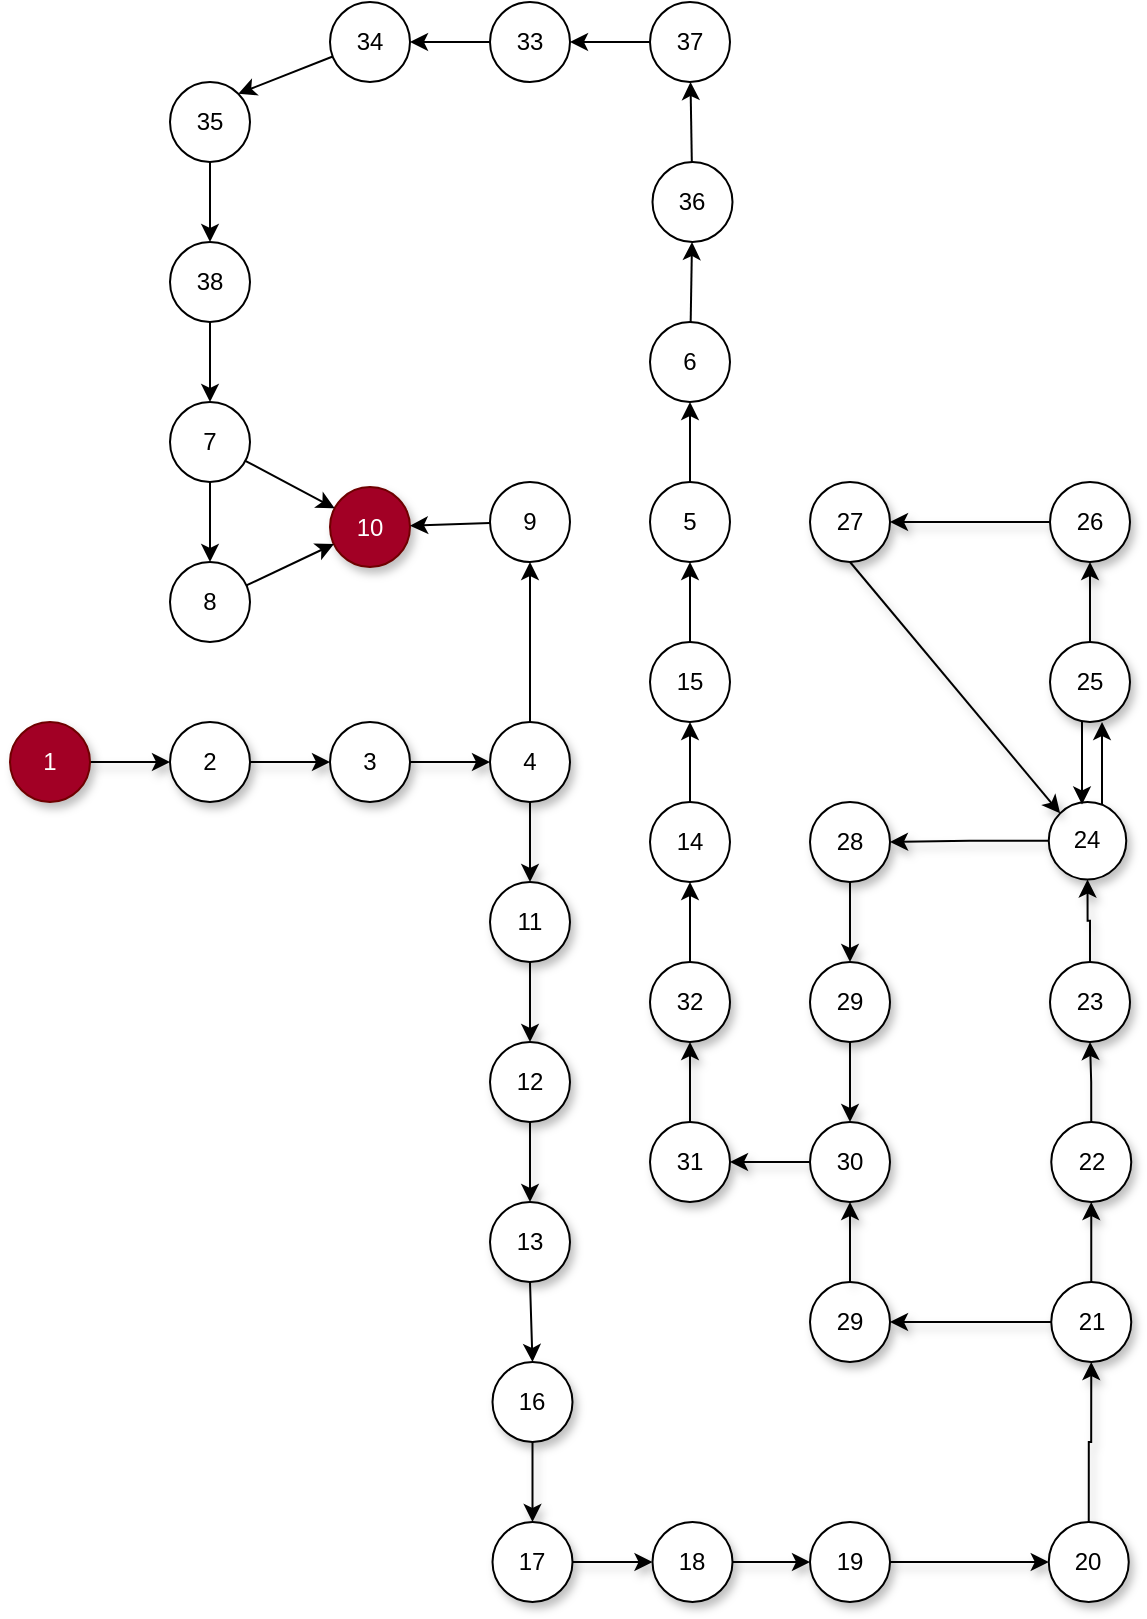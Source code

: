 <mxfile version="24.2.5" type="device">
  <diagram name="Page-1" id="NSe0r-uk9wWjGOTRie95">
    <mxGraphModel dx="1532" dy="828" grid="1" gridSize="10" guides="1" tooltips="1" connect="1" arrows="1" fold="1" page="1" pageScale="2" pageWidth="1000" pageHeight="700" math="0" shadow="0">
      <root>
        <mxCell id="0" />
        <mxCell id="1" parent="0" />
        <mxCell id="k-RHDvBSSKnSWE7sQ61J-137" value="" style="edgeStyle=orthogonalEdgeStyle;rounded=0;orthogonalLoop=1;jettySize=auto;html=1;strokeWidth=1;shadow=1;" parent="1" source="k-RHDvBSSKnSWE7sQ61J-138" target="k-RHDvBSSKnSWE7sQ61J-140" edge="1">
          <mxGeometry relative="1" as="geometry" />
        </mxCell>
        <mxCell id="k-RHDvBSSKnSWE7sQ61J-138" value="1" style="ellipse;whiteSpace=wrap;html=1;aspect=fixed;fillColor=#a20025;fontColor=#ffffff;strokeColor=#6F0000;strokeWidth=1;shadow=1;" parent="1" vertex="1">
          <mxGeometry x="480" y="600" width="40" height="40" as="geometry" />
        </mxCell>
        <mxCell id="k-RHDvBSSKnSWE7sQ61J-139" value="" style="edgeStyle=orthogonalEdgeStyle;rounded=0;orthogonalLoop=1;jettySize=auto;html=1;strokeWidth=1;shadow=1;" parent="1" source="k-RHDvBSSKnSWE7sQ61J-140" target="k-RHDvBSSKnSWE7sQ61J-142" edge="1">
          <mxGeometry relative="1" as="geometry" />
        </mxCell>
        <mxCell id="k-RHDvBSSKnSWE7sQ61J-140" value="2" style="ellipse;whiteSpace=wrap;html=1;aspect=fixed;strokeWidth=1;shadow=1;" parent="1" vertex="1">
          <mxGeometry x="560" y="600" width="40" height="40" as="geometry" />
        </mxCell>
        <mxCell id="k-RHDvBSSKnSWE7sQ61J-141" value="" style="edgeStyle=orthogonalEdgeStyle;rounded=0;orthogonalLoop=1;jettySize=auto;html=1;strokeWidth=1;shadow=1;" parent="1" source="k-RHDvBSSKnSWE7sQ61J-142" target="k-RHDvBSSKnSWE7sQ61J-144" edge="1">
          <mxGeometry relative="1" as="geometry" />
        </mxCell>
        <mxCell id="k-RHDvBSSKnSWE7sQ61J-142" value="3" style="ellipse;whiteSpace=wrap;html=1;aspect=fixed;strokeWidth=1;shadow=1;" parent="1" vertex="1">
          <mxGeometry x="640.0" y="600" width="40" height="40" as="geometry" />
        </mxCell>
        <mxCell id="k-RHDvBSSKnSWE7sQ61J-143" value="" style="edgeStyle=orthogonalEdgeStyle;rounded=0;orthogonalLoop=1;jettySize=auto;html=1;strokeWidth=1;shadow=1;" parent="1" source="k-RHDvBSSKnSWE7sQ61J-144" target="k-RHDvBSSKnSWE7sQ61J-146" edge="1">
          <mxGeometry relative="1" as="geometry" />
        </mxCell>
        <mxCell id="aRPm_8BDV5CuRt_E5lMA-65" style="edgeStyle=none;rounded=0;orthogonalLoop=1;jettySize=auto;html=1;exitX=0.5;exitY=0;exitDx=0;exitDy=0;entryX=0.5;entryY=1;entryDx=0;entryDy=0;" edge="1" parent="1" source="k-RHDvBSSKnSWE7sQ61J-144" target="aRPm_8BDV5CuRt_E5lMA-26">
          <mxGeometry relative="1" as="geometry" />
        </mxCell>
        <mxCell id="k-RHDvBSSKnSWE7sQ61J-144" value="4" style="ellipse;whiteSpace=wrap;html=1;aspect=fixed;strokeWidth=1;shadow=1;" parent="1" vertex="1">
          <mxGeometry x="720" y="600" width="40" height="40" as="geometry" />
        </mxCell>
        <mxCell id="k-RHDvBSSKnSWE7sQ61J-145" value="" style="edgeStyle=orthogonalEdgeStyle;rounded=0;orthogonalLoop=1;jettySize=auto;html=1;strokeWidth=1;shadow=1;" parent="1" source="k-RHDvBSSKnSWE7sQ61J-146" target="k-RHDvBSSKnSWE7sQ61J-148" edge="1">
          <mxGeometry relative="1" as="geometry" />
        </mxCell>
        <mxCell id="k-RHDvBSSKnSWE7sQ61J-146" value="11" style="ellipse;whiteSpace=wrap;html=1;aspect=fixed;strokeWidth=1;shadow=1;" parent="1" vertex="1">
          <mxGeometry x="720" y="680" width="40" height="40" as="geometry" />
        </mxCell>
        <mxCell id="k-RHDvBSSKnSWE7sQ61J-147" value="" style="edgeStyle=orthogonalEdgeStyle;rounded=0;orthogonalLoop=1;jettySize=auto;html=1;strokeWidth=1;shadow=1;" parent="1" source="k-RHDvBSSKnSWE7sQ61J-148" target="k-RHDvBSSKnSWE7sQ61J-150" edge="1">
          <mxGeometry relative="1" as="geometry" />
        </mxCell>
        <mxCell id="k-RHDvBSSKnSWE7sQ61J-148" value="12" style="ellipse;whiteSpace=wrap;html=1;aspect=fixed;strokeWidth=1;shadow=1;" parent="1" vertex="1">
          <mxGeometry x="720" y="760" width="40" height="40" as="geometry" />
        </mxCell>
        <mxCell id="aRPm_8BDV5CuRt_E5lMA-63" style="edgeStyle=none;rounded=0;orthogonalLoop=1;jettySize=auto;html=1;exitX=0.5;exitY=1;exitDx=0;exitDy=0;entryX=0.5;entryY=0;entryDx=0;entryDy=0;" edge="1" parent="1" source="k-RHDvBSSKnSWE7sQ61J-150" target="k-RHDvBSSKnSWE7sQ61J-152">
          <mxGeometry relative="1" as="geometry" />
        </mxCell>
        <mxCell id="k-RHDvBSSKnSWE7sQ61J-150" value="13" style="ellipse;whiteSpace=wrap;html=1;aspect=fixed;strokeWidth=1;shadow=1;" parent="1" vertex="1">
          <mxGeometry x="720" y="840" width="40" height="40" as="geometry" />
        </mxCell>
        <mxCell id="k-RHDvBSSKnSWE7sQ61J-151" value="" style="edgeStyle=orthogonalEdgeStyle;rounded=0;orthogonalLoop=1;jettySize=auto;html=1;strokeWidth=1;shadow=1;" parent="1" source="k-RHDvBSSKnSWE7sQ61J-152" target="k-RHDvBSSKnSWE7sQ61J-154" edge="1">
          <mxGeometry relative="1" as="geometry" />
        </mxCell>
        <mxCell id="k-RHDvBSSKnSWE7sQ61J-152" value="16" style="ellipse;whiteSpace=wrap;html=1;aspect=fixed;strokeWidth=1;shadow=1;" parent="1" vertex="1">
          <mxGeometry x="721.25" y="920" width="40" height="40" as="geometry" />
        </mxCell>
        <mxCell id="k-RHDvBSSKnSWE7sQ61J-153" value="" style="edgeStyle=orthogonalEdgeStyle;rounded=0;orthogonalLoop=1;jettySize=auto;html=1;strokeWidth=1;shadow=1;" parent="1" source="k-RHDvBSSKnSWE7sQ61J-154" target="k-RHDvBSSKnSWE7sQ61J-156" edge="1">
          <mxGeometry relative="1" as="geometry" />
        </mxCell>
        <mxCell id="k-RHDvBSSKnSWE7sQ61J-154" value="17" style="ellipse;whiteSpace=wrap;html=1;aspect=fixed;strokeWidth=1;shadow=1;" parent="1" vertex="1">
          <mxGeometry x="721.25" y="1000" width="40" height="40" as="geometry" />
        </mxCell>
        <mxCell id="k-RHDvBSSKnSWE7sQ61J-155" value="" style="edgeStyle=orthogonalEdgeStyle;rounded=0;orthogonalLoop=1;jettySize=auto;html=1;strokeWidth=1;shadow=1;" parent="1" source="k-RHDvBSSKnSWE7sQ61J-156" target="k-RHDvBSSKnSWE7sQ61J-158" edge="1">
          <mxGeometry relative="1" as="geometry" />
        </mxCell>
        <mxCell id="k-RHDvBSSKnSWE7sQ61J-156" value="18" style="ellipse;whiteSpace=wrap;html=1;aspect=fixed;strokeWidth=1;shadow=1;" parent="1" vertex="1">
          <mxGeometry x="801.25" y="1000" width="40" height="40" as="geometry" />
        </mxCell>
        <mxCell id="k-RHDvBSSKnSWE7sQ61J-157" value="" style="edgeStyle=orthogonalEdgeStyle;rounded=0;orthogonalLoop=1;jettySize=auto;html=1;strokeWidth=1;shadow=1;" parent="1" source="k-RHDvBSSKnSWE7sQ61J-158" target="k-RHDvBSSKnSWE7sQ61J-160" edge="1">
          <mxGeometry relative="1" as="geometry" />
        </mxCell>
        <mxCell id="k-RHDvBSSKnSWE7sQ61J-158" value="19" style="ellipse;whiteSpace=wrap;html=1;aspect=fixed;strokeWidth=1;shadow=1;" parent="1" vertex="1">
          <mxGeometry x="880" y="1000" width="40" height="40" as="geometry" />
        </mxCell>
        <mxCell id="k-RHDvBSSKnSWE7sQ61J-159" value="" style="edgeStyle=orthogonalEdgeStyle;rounded=0;orthogonalLoop=1;jettySize=auto;html=1;strokeWidth=1;shadow=1;" parent="1" source="k-RHDvBSSKnSWE7sQ61J-160" target="k-RHDvBSSKnSWE7sQ61J-163" edge="1">
          <mxGeometry relative="1" as="geometry" />
        </mxCell>
        <mxCell id="k-RHDvBSSKnSWE7sQ61J-160" value="20" style="ellipse;whiteSpace=wrap;html=1;aspect=fixed;strokeWidth=1;shadow=1;" parent="1" vertex="1">
          <mxGeometry x="999.38" y="1000" width="40" height="40" as="geometry" />
        </mxCell>
        <mxCell id="k-RHDvBSSKnSWE7sQ61J-161" value="" style="edgeStyle=orthogonalEdgeStyle;rounded=0;orthogonalLoop=1;jettySize=auto;html=1;strokeWidth=1;shadow=1;" parent="1" source="k-RHDvBSSKnSWE7sQ61J-163" target="k-RHDvBSSKnSWE7sQ61J-164" edge="1">
          <mxGeometry relative="1" as="geometry" />
        </mxCell>
        <mxCell id="k-RHDvBSSKnSWE7sQ61J-162" value="" style="edgeStyle=orthogonalEdgeStyle;rounded=0;orthogonalLoop=1;jettySize=auto;html=1;strokeWidth=1;shadow=1;" parent="1" source="k-RHDvBSSKnSWE7sQ61J-163" target="k-RHDvBSSKnSWE7sQ61J-166" edge="1">
          <mxGeometry relative="1" as="geometry" />
        </mxCell>
        <mxCell id="k-RHDvBSSKnSWE7sQ61J-163" value="21" style="ellipse;whiteSpace=wrap;html=1;aspect=fixed;strokeWidth=1;shadow=1;" parent="1" vertex="1">
          <mxGeometry x="1000.63" y="880" width="40" height="40" as="geometry" />
        </mxCell>
        <mxCell id="k-RHDvBSSKnSWE7sQ61J-164" value="29" style="ellipse;whiteSpace=wrap;html=1;aspect=fixed;strokeWidth=1;shadow=1;" parent="1" vertex="1">
          <mxGeometry x="880" y="880" width="40" height="40" as="geometry" />
        </mxCell>
        <mxCell id="k-RHDvBSSKnSWE7sQ61J-165" value="" style="edgeStyle=orthogonalEdgeStyle;rounded=0;orthogonalLoop=1;jettySize=auto;html=1;strokeWidth=1;shadow=1;" parent="1" source="k-RHDvBSSKnSWE7sQ61J-166" target="k-RHDvBSSKnSWE7sQ61J-168" edge="1">
          <mxGeometry relative="1" as="geometry" />
        </mxCell>
        <mxCell id="k-RHDvBSSKnSWE7sQ61J-166" value="22" style="ellipse;whiteSpace=wrap;html=1;aspect=fixed;strokeWidth=1;shadow=1;" parent="1" vertex="1">
          <mxGeometry x="1000.63" y="800" width="40" height="40" as="geometry" />
        </mxCell>
        <mxCell id="k-RHDvBSSKnSWE7sQ61J-167" value="" style="edgeStyle=orthogonalEdgeStyle;rounded=0;orthogonalLoop=1;jettySize=auto;html=1;strokeWidth=1;shadow=1;" parent="1" source="k-RHDvBSSKnSWE7sQ61J-168" target="k-RHDvBSSKnSWE7sQ61J-171" edge="1">
          <mxGeometry relative="1" as="geometry" />
        </mxCell>
        <mxCell id="k-RHDvBSSKnSWE7sQ61J-168" value="23" style="ellipse;whiteSpace=wrap;html=1;aspect=fixed;strokeWidth=1;shadow=1;" parent="1" vertex="1">
          <mxGeometry x="1000" y="720" width="40" height="40" as="geometry" />
        </mxCell>
        <mxCell id="k-RHDvBSSKnSWE7sQ61J-169" value="" style="edgeStyle=orthogonalEdgeStyle;rounded=0;orthogonalLoop=1;jettySize=auto;html=1;strokeWidth=1;shadow=1;" parent="1" source="k-RHDvBSSKnSWE7sQ61J-171" target="k-RHDvBSSKnSWE7sQ61J-173" edge="1">
          <mxGeometry relative="1" as="geometry" />
        </mxCell>
        <mxCell id="aRPm_8BDV5CuRt_E5lMA-8" value="" style="edgeStyle=none;rounded=0;orthogonalLoop=1;jettySize=auto;html=1;" edge="1" parent="1">
          <mxGeometry relative="1" as="geometry">
            <mxPoint x="1026.005" y="641.25" as="sourcePoint" />
            <mxPoint x="1026.01" y="600" as="targetPoint" />
          </mxGeometry>
        </mxCell>
        <mxCell id="k-RHDvBSSKnSWE7sQ61J-171" value="24" style="ellipse;whiteSpace=wrap;html=1;aspect=fixed;strokeWidth=1;shadow=1;" parent="1" vertex="1">
          <mxGeometry x="999.38" y="640" width="38.75" height="38.75" as="geometry" />
        </mxCell>
        <mxCell id="k-RHDvBSSKnSWE7sQ61J-172" value="" style="edgeStyle=orthogonalEdgeStyle;rounded=0;orthogonalLoop=1;jettySize=auto;html=1;strokeWidth=1;shadow=1;" parent="1" source="k-RHDvBSSKnSWE7sQ61J-173" target="k-RHDvBSSKnSWE7sQ61J-182" edge="1">
          <mxGeometry relative="1" as="geometry" />
        </mxCell>
        <mxCell id="k-RHDvBSSKnSWE7sQ61J-173" value="28" style="ellipse;whiteSpace=wrap;html=1;aspect=fixed;strokeWidth=1;shadow=1;" parent="1" vertex="1">
          <mxGeometry x="880" y="640" width="40" height="40" as="geometry" />
        </mxCell>
        <mxCell id="k-RHDvBSSKnSWE7sQ61J-174" value="" style="edgeStyle=orthogonalEdgeStyle;rounded=0;orthogonalLoop=1;jettySize=auto;html=1;strokeWidth=1;shadow=1;" parent="1" source="k-RHDvBSSKnSWE7sQ61J-175" target="k-RHDvBSSKnSWE7sQ61J-178" edge="1">
          <mxGeometry relative="1" as="geometry" />
        </mxCell>
        <mxCell id="aRPm_8BDV5CuRt_E5lMA-7" value="" style="edgeStyle=none;rounded=0;orthogonalLoop=1;jettySize=auto;html=1;" edge="1" parent="1">
          <mxGeometry relative="1" as="geometry">
            <mxPoint x="1016.01" y="600" as="sourcePoint" />
            <mxPoint x="1016.005" y="641.25" as="targetPoint" />
          </mxGeometry>
        </mxCell>
        <mxCell id="k-RHDvBSSKnSWE7sQ61J-175" value="25" style="ellipse;whiteSpace=wrap;html=1;aspect=fixed;strokeWidth=1;shadow=1;" parent="1" vertex="1">
          <mxGeometry x="1000.0" y="560" width="40" height="40" as="geometry" />
        </mxCell>
        <mxCell id="k-RHDvBSSKnSWE7sQ61J-177" value="" style="edgeStyle=orthogonalEdgeStyle;rounded=0;orthogonalLoop=1;jettySize=auto;html=1;strokeWidth=1;shadow=1;" parent="1" source="k-RHDvBSSKnSWE7sQ61J-178" target="k-RHDvBSSKnSWE7sQ61J-179" edge="1">
          <mxGeometry relative="1" as="geometry" />
        </mxCell>
        <mxCell id="k-RHDvBSSKnSWE7sQ61J-178" value="26" style="ellipse;whiteSpace=wrap;html=1;aspect=fixed;strokeWidth=1;shadow=1;" parent="1" vertex="1">
          <mxGeometry x="1000" y="480" width="40" height="40" as="geometry" />
        </mxCell>
        <mxCell id="k-RHDvBSSKnSWE7sQ61J-179" value="27" style="ellipse;whiteSpace=wrap;html=1;aspect=fixed;strokeWidth=1;shadow=1;" parent="1" vertex="1">
          <mxGeometry x="880" y="480" width="40" height="40" as="geometry" />
        </mxCell>
        <mxCell id="k-RHDvBSSKnSWE7sQ61J-181" value="" style="edgeStyle=orthogonalEdgeStyle;rounded=0;orthogonalLoop=1;jettySize=auto;html=1;strokeWidth=1;shadow=1;" parent="1" source="k-RHDvBSSKnSWE7sQ61J-182" target="k-RHDvBSSKnSWE7sQ61J-184" edge="1">
          <mxGeometry relative="1" as="geometry" />
        </mxCell>
        <mxCell id="k-RHDvBSSKnSWE7sQ61J-182" value="29" style="ellipse;whiteSpace=wrap;html=1;aspect=fixed;strokeWidth=1;shadow=1;" parent="1" vertex="1">
          <mxGeometry x="880" y="720" width="40" height="40" as="geometry" />
        </mxCell>
        <mxCell id="k-RHDvBSSKnSWE7sQ61J-183" value="" style="edgeStyle=orthogonalEdgeStyle;rounded=0;orthogonalLoop=1;jettySize=auto;html=1;strokeWidth=1;shadow=1;" parent="1" source="k-RHDvBSSKnSWE7sQ61J-184" edge="1">
          <mxGeometry relative="1" as="geometry">
            <mxPoint x="840" y="820" as="targetPoint" />
          </mxGeometry>
        </mxCell>
        <mxCell id="k-RHDvBSSKnSWE7sQ61J-184" value="30" style="ellipse;whiteSpace=wrap;html=1;aspect=fixed;strokeWidth=1;shadow=1;" parent="1" vertex="1">
          <mxGeometry x="880" y="800" width="40" height="40" as="geometry" />
        </mxCell>
        <mxCell id="k-RHDvBSSKnSWE7sQ61J-185" value="" style="edgeStyle=orthogonalEdgeStyle;rounded=0;orthogonalLoop=1;jettySize=auto;html=1;strokeWidth=1;shadow=1;" parent="1" source="k-RHDvBSSKnSWE7sQ61J-186" target="k-RHDvBSSKnSWE7sQ61J-188" edge="1">
          <mxGeometry relative="1" as="geometry" />
        </mxCell>
        <mxCell id="k-RHDvBSSKnSWE7sQ61J-186" value="31" style="ellipse;whiteSpace=wrap;html=1;aspect=fixed;strokeWidth=1;shadow=1;" parent="1" vertex="1">
          <mxGeometry x="800" y="800" width="40" height="40" as="geometry" />
        </mxCell>
        <mxCell id="aRPm_8BDV5CuRt_E5lMA-72" value="" style="edgeStyle=none;rounded=0;orthogonalLoop=1;jettySize=auto;html=1;" edge="1" parent="1" source="k-RHDvBSSKnSWE7sQ61J-188" target="aRPm_8BDV5CuRt_E5lMA-22">
          <mxGeometry relative="1" as="geometry" />
        </mxCell>
        <mxCell id="k-RHDvBSSKnSWE7sQ61J-188" value="32" style="ellipse;whiteSpace=wrap;html=1;aspect=fixed;strokeWidth=1;shadow=1;" parent="1" vertex="1">
          <mxGeometry x="800" y="720" width="40" height="40" as="geometry" />
        </mxCell>
        <mxCell id="k-RHDvBSSKnSWE7sQ61J-215" value="10" style="ellipse;whiteSpace=wrap;html=1;aspect=fixed;fillColor=#a20025;fontColor=#ffffff;strokeColor=#6F0000;strokeWidth=1;shadow=1;" parent="1" vertex="1">
          <mxGeometry x="640" y="482.5" width="40" height="40" as="geometry" />
        </mxCell>
        <mxCell id="k-RHDvBSSKnSWE7sQ61J-218" value="" style="endArrow=classic;html=1;rounded=0;exitX=0.5;exitY=0;exitDx=0;exitDy=0;entryX=0.5;entryY=1;entryDx=0;entryDy=0;strokeWidth=1;shadow=1;" parent="1" source="k-RHDvBSSKnSWE7sQ61J-164" target="k-RHDvBSSKnSWE7sQ61J-184" edge="1">
          <mxGeometry width="50" height="50" relative="1" as="geometry">
            <mxPoint x="870" y="1240" as="sourcePoint" />
            <mxPoint x="920" y="1190" as="targetPoint" />
          </mxGeometry>
        </mxCell>
        <mxCell id="uq4Sb5r7c7uuLDeRoh1s-4" value="" style="endArrow=classic;html=1;rounded=0;entryX=0;entryY=0;entryDx=0;entryDy=0;exitX=0.5;exitY=1;exitDx=0;exitDy=0;strokeWidth=1;shadow=1;" parent="1" source="k-RHDvBSSKnSWE7sQ61J-179" target="k-RHDvBSSKnSWE7sQ61J-171" edge="1">
          <mxGeometry width="50" height="50" relative="1" as="geometry">
            <mxPoint x="770" y="940" as="sourcePoint" />
            <mxPoint x="820" y="890" as="targetPoint" />
          </mxGeometry>
        </mxCell>
        <mxCell id="aRPm_8BDV5CuRt_E5lMA-25" value="" style="edgeStyle=none;rounded=0;orthogonalLoop=1;jettySize=auto;html=1;" edge="1" parent="1" source="aRPm_8BDV5CuRt_E5lMA-22" target="aRPm_8BDV5CuRt_E5lMA-24">
          <mxGeometry relative="1" as="geometry" />
        </mxCell>
        <mxCell id="aRPm_8BDV5CuRt_E5lMA-22" value="14" style="ellipse;whiteSpace=wrap;html=1;aspect=fixed;" vertex="1" parent="1">
          <mxGeometry x="800" y="640" width="40" height="40" as="geometry" />
        </mxCell>
        <mxCell id="aRPm_8BDV5CuRt_E5lMA-29" value="" style="edgeStyle=none;rounded=0;orthogonalLoop=1;jettySize=auto;html=1;" edge="1" parent="1" source="aRPm_8BDV5CuRt_E5lMA-24" target="aRPm_8BDV5CuRt_E5lMA-27">
          <mxGeometry relative="1" as="geometry" />
        </mxCell>
        <mxCell id="aRPm_8BDV5CuRt_E5lMA-24" value="15" style="ellipse;whiteSpace=wrap;html=1;aspect=fixed;" vertex="1" parent="1">
          <mxGeometry x="800" y="560" width="40" height="40" as="geometry" />
        </mxCell>
        <mxCell id="aRPm_8BDV5CuRt_E5lMA-66" value="" style="edgeStyle=none;rounded=0;orthogonalLoop=1;jettySize=auto;html=1;" edge="1" parent="1" source="aRPm_8BDV5CuRt_E5lMA-26" target="k-RHDvBSSKnSWE7sQ61J-215">
          <mxGeometry relative="1" as="geometry" />
        </mxCell>
        <mxCell id="aRPm_8BDV5CuRt_E5lMA-26" value="9" style="ellipse;whiteSpace=wrap;html=1;aspect=fixed;" vertex="1" parent="1">
          <mxGeometry x="720" y="480" width="40" height="40" as="geometry" />
        </mxCell>
        <mxCell id="aRPm_8BDV5CuRt_E5lMA-32" value="" style="edgeStyle=none;rounded=0;orthogonalLoop=1;jettySize=auto;html=1;" edge="1" parent="1" source="aRPm_8BDV5CuRt_E5lMA-27" target="aRPm_8BDV5CuRt_E5lMA-31">
          <mxGeometry relative="1" as="geometry" />
        </mxCell>
        <mxCell id="aRPm_8BDV5CuRt_E5lMA-27" value="5" style="ellipse;whiteSpace=wrap;html=1;aspect=fixed;" vertex="1" parent="1">
          <mxGeometry x="800" y="480" width="40" height="40" as="geometry" />
        </mxCell>
        <mxCell id="aRPm_8BDV5CuRt_E5lMA-39" value="" style="edgeStyle=none;rounded=0;orthogonalLoop=1;jettySize=auto;html=1;" edge="1" parent="1" source="aRPm_8BDV5CuRt_E5lMA-31" target="aRPm_8BDV5CuRt_E5lMA-33">
          <mxGeometry relative="1" as="geometry" />
        </mxCell>
        <mxCell id="aRPm_8BDV5CuRt_E5lMA-31" value="6" style="ellipse;whiteSpace=wrap;html=1;aspect=fixed;" vertex="1" parent="1">
          <mxGeometry x="800" y="400" width="40" height="40" as="geometry" />
        </mxCell>
        <mxCell id="aRPm_8BDV5CuRt_E5lMA-40" value="" style="edgeStyle=none;rounded=0;orthogonalLoop=1;jettySize=auto;html=1;" edge="1" parent="1" source="aRPm_8BDV5CuRt_E5lMA-33" target="aRPm_8BDV5CuRt_E5lMA-34">
          <mxGeometry relative="1" as="geometry" />
        </mxCell>
        <mxCell id="aRPm_8BDV5CuRt_E5lMA-33" value="36" style="ellipse;whiteSpace=wrap;html=1;aspect=fixed;" vertex="1" parent="1">
          <mxGeometry x="801.25" y="320" width="40" height="40" as="geometry" />
        </mxCell>
        <mxCell id="aRPm_8BDV5CuRt_E5lMA-41" value="" style="edgeStyle=none;rounded=0;orthogonalLoop=1;jettySize=auto;html=1;" edge="1" parent="1" source="aRPm_8BDV5CuRt_E5lMA-34" target="aRPm_8BDV5CuRt_E5lMA-38">
          <mxGeometry relative="1" as="geometry" />
        </mxCell>
        <mxCell id="aRPm_8BDV5CuRt_E5lMA-34" value="37" style="ellipse;whiteSpace=wrap;html=1;aspect=fixed;" vertex="1" parent="1">
          <mxGeometry x="800" y="240" width="40" height="40" as="geometry" />
        </mxCell>
        <mxCell id="aRPm_8BDV5CuRt_E5lMA-47" value="" style="edgeStyle=none;rounded=0;orthogonalLoop=1;jettySize=auto;html=1;" edge="1" parent="1" source="aRPm_8BDV5CuRt_E5lMA-38" target="aRPm_8BDV5CuRt_E5lMA-42">
          <mxGeometry relative="1" as="geometry" />
        </mxCell>
        <mxCell id="aRPm_8BDV5CuRt_E5lMA-38" value="33" style="ellipse;whiteSpace=wrap;html=1;aspect=fixed;" vertex="1" parent="1">
          <mxGeometry x="720" y="240" width="40" height="40" as="geometry" />
        </mxCell>
        <mxCell id="aRPm_8BDV5CuRt_E5lMA-71" style="edgeStyle=none;rounded=0;orthogonalLoop=1;jettySize=auto;html=1;entryX=1;entryY=0;entryDx=0;entryDy=0;" edge="1" parent="1" source="aRPm_8BDV5CuRt_E5lMA-42" target="aRPm_8BDV5CuRt_E5lMA-43">
          <mxGeometry relative="1" as="geometry" />
        </mxCell>
        <mxCell id="aRPm_8BDV5CuRt_E5lMA-42" value="34" style="ellipse;whiteSpace=wrap;html=1;aspect=fixed;" vertex="1" parent="1">
          <mxGeometry x="640" y="240" width="40" height="40" as="geometry" />
        </mxCell>
        <mxCell id="aRPm_8BDV5CuRt_E5lMA-70" value="" style="edgeStyle=none;rounded=0;orthogonalLoop=1;jettySize=auto;html=1;" edge="1" parent="1" source="aRPm_8BDV5CuRt_E5lMA-43" target="aRPm_8BDV5CuRt_E5lMA-68">
          <mxGeometry relative="1" as="geometry" />
        </mxCell>
        <mxCell id="aRPm_8BDV5CuRt_E5lMA-43" value="35" style="ellipse;whiteSpace=wrap;html=1;aspect=fixed;" vertex="1" parent="1">
          <mxGeometry x="560" y="280" width="40" height="40" as="geometry" />
        </mxCell>
        <mxCell id="aRPm_8BDV5CuRt_E5lMA-51" value="" style="edgeStyle=none;rounded=0;orthogonalLoop=1;jettySize=auto;html=1;" edge="1" parent="1" source="aRPm_8BDV5CuRt_E5lMA-45">
          <mxGeometry relative="1" as="geometry">
            <mxPoint x="580" y="520" as="targetPoint" />
          </mxGeometry>
        </mxCell>
        <mxCell id="aRPm_8BDV5CuRt_E5lMA-59" value="" style="edgeStyle=none;rounded=0;orthogonalLoop=1;jettySize=auto;html=1;" edge="1" parent="1" source="aRPm_8BDV5CuRt_E5lMA-45" target="k-RHDvBSSKnSWE7sQ61J-215">
          <mxGeometry relative="1" as="geometry" />
        </mxCell>
        <mxCell id="aRPm_8BDV5CuRt_E5lMA-45" value="7" style="ellipse;whiteSpace=wrap;html=1;aspect=fixed;" vertex="1" parent="1">
          <mxGeometry x="560" y="440" width="40" height="40" as="geometry" />
        </mxCell>
        <mxCell id="aRPm_8BDV5CuRt_E5lMA-58" value="" style="edgeStyle=none;rounded=0;orthogonalLoop=1;jettySize=auto;html=1;" edge="1" parent="1" target="k-RHDvBSSKnSWE7sQ61J-215">
          <mxGeometry relative="1" as="geometry">
            <mxPoint x="598.194" y="531.694" as="sourcePoint" />
          </mxGeometry>
        </mxCell>
        <mxCell id="aRPm_8BDV5CuRt_E5lMA-46" value="8" style="ellipse;whiteSpace=wrap;html=1;aspect=fixed;" vertex="1" parent="1">
          <mxGeometry x="560" y="520" width="40" height="40" as="geometry" />
        </mxCell>
        <mxCell id="aRPm_8BDV5CuRt_E5lMA-69" value="" style="edgeStyle=none;rounded=0;orthogonalLoop=1;jettySize=auto;html=1;" edge="1" parent="1" source="aRPm_8BDV5CuRt_E5lMA-68" target="aRPm_8BDV5CuRt_E5lMA-45">
          <mxGeometry relative="1" as="geometry" />
        </mxCell>
        <mxCell id="aRPm_8BDV5CuRt_E5lMA-68" value="38" style="ellipse;whiteSpace=wrap;html=1;aspect=fixed;" vertex="1" parent="1">
          <mxGeometry x="560" y="360" width="40" height="40" as="geometry" />
        </mxCell>
      </root>
    </mxGraphModel>
  </diagram>
</mxfile>
